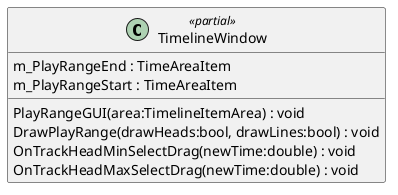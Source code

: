 @startuml
class TimelineWindow <<partial>> {
    m_PlayRangeEnd : TimeAreaItem
    m_PlayRangeStart : TimeAreaItem
    PlayRangeGUI(area:TimelineItemArea) : void
    DrawPlayRange(drawHeads:bool, drawLines:bool) : void
    OnTrackHeadMinSelectDrag(newTime:double) : void
    OnTrackHeadMaxSelectDrag(newTime:double) : void
}
@enduml
